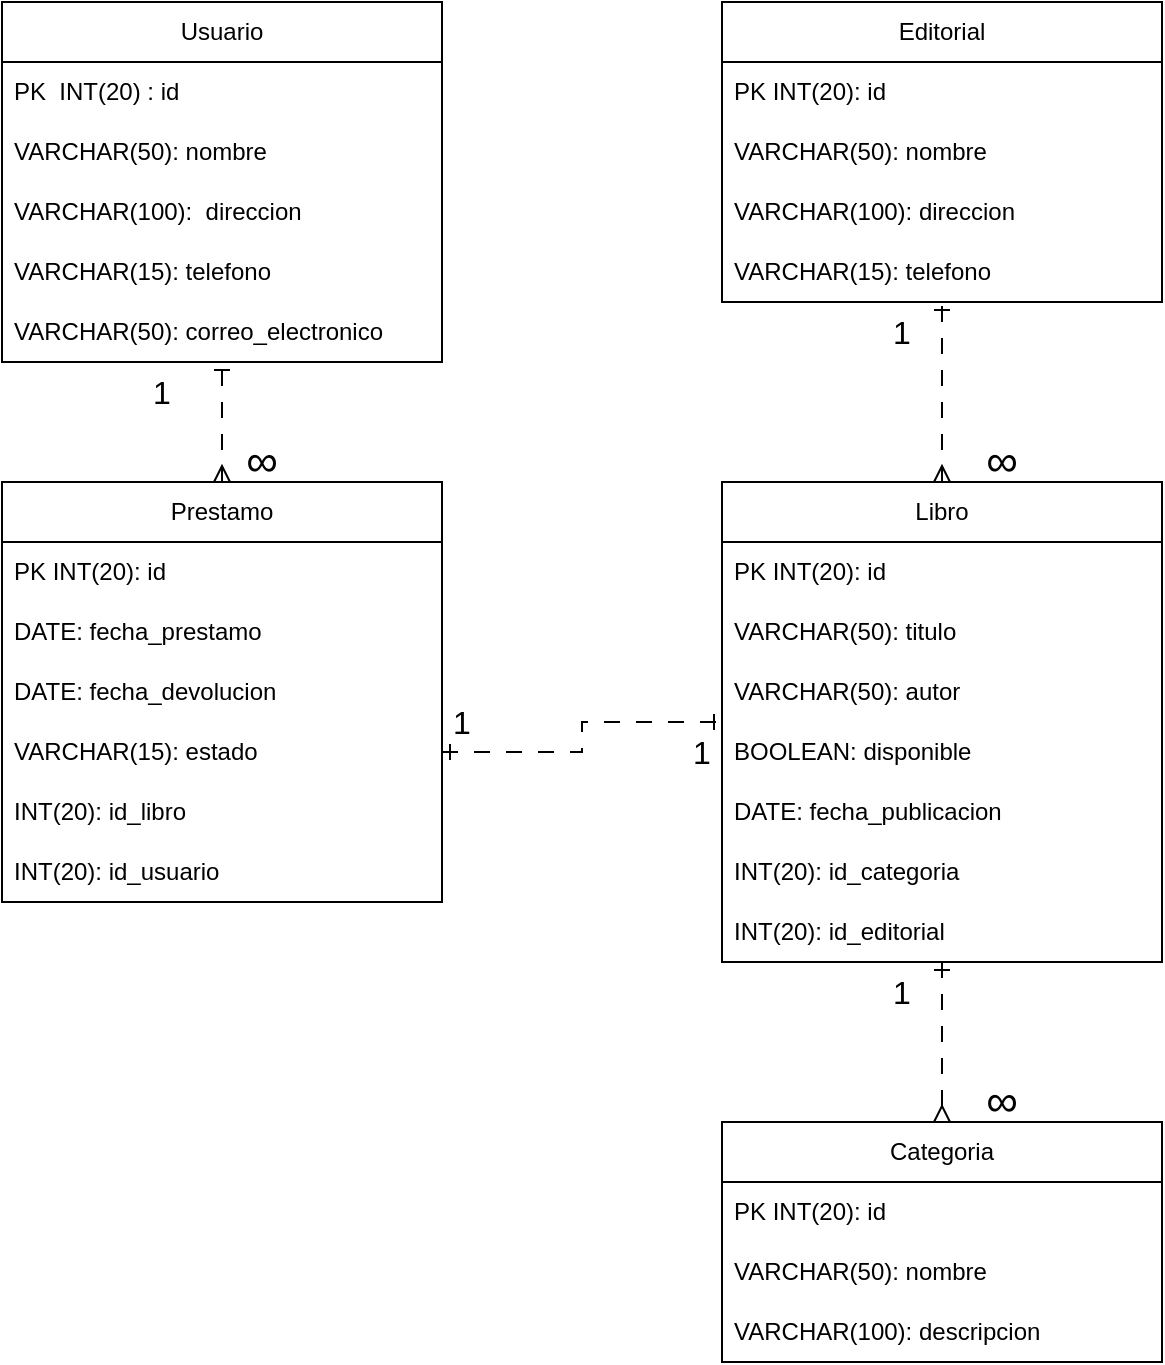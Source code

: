 <mxfile version="21.7.4" type="device">
  <diagram name="Page-1" id="c4acf3e9-155e-7222-9cf6-157b1a14988f">
    <mxGraphModel dx="513" dy="551" grid="1" gridSize="10" guides="1" tooltips="1" connect="1" arrows="1" fold="1" page="1" pageScale="1" pageWidth="850" pageHeight="1100" background="none" math="0" shadow="0">
      <root>
        <mxCell id="0" />
        <mxCell id="1" parent="0" />
        <mxCell id="5L6llQwU15AddmaiXJPf-1" value="Usuario" style="swimlane;fontStyle=0;childLayout=stackLayout;horizontal=1;startSize=30;horizontalStack=0;resizeParent=1;resizeParentMax=0;resizeLast=0;collapsible=1;marginBottom=0;whiteSpace=wrap;html=1;" parent="1" vertex="1">
          <mxGeometry x="40" y="80" width="220" height="180" as="geometry" />
        </mxCell>
        <mxCell id="5L6llQwU15AddmaiXJPf-2" value="PK&amp;nbsp; INT(20) : id" style="text;strokeColor=none;fillColor=none;align=left;verticalAlign=middle;spacingLeft=4;spacingRight=4;overflow=hidden;points=[[0,0.5],[1,0.5]];portConstraint=eastwest;rotatable=0;whiteSpace=wrap;html=1;" parent="5L6llQwU15AddmaiXJPf-1" vertex="1">
          <mxGeometry y="30" width="220" height="30" as="geometry" />
        </mxCell>
        <mxCell id="5L6llQwU15AddmaiXJPf-3" value="VARCHAR(50): nombre&amp;nbsp;" style="text;strokeColor=none;fillColor=none;align=left;verticalAlign=middle;spacingLeft=4;spacingRight=4;overflow=hidden;points=[[0,0.5],[1,0.5]];portConstraint=eastwest;rotatable=0;whiteSpace=wrap;html=1;" parent="5L6llQwU15AddmaiXJPf-1" vertex="1">
          <mxGeometry y="60" width="220" height="30" as="geometry" />
        </mxCell>
        <mxCell id="5L6llQwU15AddmaiXJPf-4" value="VARCHAR(100):&amp;nbsp; direccion" style="text;strokeColor=none;fillColor=none;align=left;verticalAlign=middle;spacingLeft=4;spacingRight=4;overflow=hidden;points=[[0,0.5],[1,0.5]];portConstraint=eastwest;rotatable=0;whiteSpace=wrap;html=1;" parent="5L6llQwU15AddmaiXJPf-1" vertex="1">
          <mxGeometry y="90" width="220" height="30" as="geometry" />
        </mxCell>
        <mxCell id="5L6llQwU15AddmaiXJPf-5" value="VARCHAR(15): telefono&amp;nbsp;" style="text;strokeColor=none;fillColor=none;align=left;verticalAlign=middle;spacingLeft=4;spacingRight=4;overflow=hidden;points=[[0,0.5],[1,0.5]];portConstraint=eastwest;rotatable=0;whiteSpace=wrap;html=1;" parent="5L6llQwU15AddmaiXJPf-1" vertex="1">
          <mxGeometry y="120" width="220" height="30" as="geometry" />
        </mxCell>
        <mxCell id="5L6llQwU15AddmaiXJPf-6" value="VARCHAR(50): correo_electronico&amp;nbsp;&amp;nbsp;" style="text;strokeColor=none;fillColor=none;align=left;verticalAlign=middle;spacingLeft=4;spacingRight=4;overflow=hidden;points=[[0,0.5],[1,0.5]];portConstraint=eastwest;rotatable=0;whiteSpace=wrap;html=1;" parent="5L6llQwU15AddmaiXJPf-1" vertex="1">
          <mxGeometry y="150" width="220" height="30" as="geometry" />
        </mxCell>
        <mxCell id="iuan9Y54TVA6L9JEtF9c-10" style="edgeStyle=orthogonalEdgeStyle;rounded=0;orthogonalLoop=1;jettySize=auto;html=1;startArrow=ERmany;startFill=0;endArrow=ERone;endFill=0;dashed=1;dashPattern=8 8;" edge="1" parent="1" source="5L6llQwU15AddmaiXJPf-7" target="iuan9Y54TVA6L9JEtF9c-2">
          <mxGeometry relative="1" as="geometry" />
        </mxCell>
        <mxCell id="iuan9Y54TVA6L9JEtF9c-11" style="edgeStyle=orthogonalEdgeStyle;rounded=0;orthogonalLoop=1;jettySize=auto;html=1;dashed=1;dashPattern=8 8;startArrow=ERone;startFill=0;endArrow=ERmany;endFill=0;" edge="1" parent="1" source="5L6llQwU15AddmaiXJPf-7" target="5L6llQwU15AddmaiXJPf-20">
          <mxGeometry relative="1" as="geometry" />
        </mxCell>
        <mxCell id="5L6llQwU15AddmaiXJPf-7" value="Libro" style="swimlane;fontStyle=0;childLayout=stackLayout;horizontal=1;startSize=30;horizontalStack=0;resizeParent=1;resizeParentMax=0;resizeLast=0;collapsible=1;marginBottom=0;whiteSpace=wrap;html=1;" parent="1" vertex="1">
          <mxGeometry x="400" y="320" width="220" height="240" as="geometry" />
        </mxCell>
        <mxCell id="5L6llQwU15AddmaiXJPf-8" value="PK INT(20): id" style="text;strokeColor=none;fillColor=none;align=left;verticalAlign=middle;spacingLeft=4;spacingRight=4;overflow=hidden;points=[[0,0.5],[1,0.5]];portConstraint=eastwest;rotatable=0;whiteSpace=wrap;html=1;" parent="5L6llQwU15AddmaiXJPf-7" vertex="1">
          <mxGeometry y="30" width="220" height="30" as="geometry" />
        </mxCell>
        <mxCell id="5L6llQwU15AddmaiXJPf-9" value="VARCHAR(50): titulo" style="text;strokeColor=none;fillColor=none;align=left;verticalAlign=middle;spacingLeft=4;spacingRight=4;overflow=hidden;points=[[0,0.5],[1,0.5]];portConstraint=eastwest;rotatable=0;whiteSpace=wrap;html=1;" parent="5L6llQwU15AddmaiXJPf-7" vertex="1">
          <mxGeometry y="60" width="220" height="30" as="geometry" />
        </mxCell>
        <mxCell id="5L6llQwU15AddmaiXJPf-10" value="VARCHAR(50): autor" style="text;strokeColor=none;fillColor=none;align=left;verticalAlign=middle;spacingLeft=4;spacingRight=4;overflow=hidden;points=[[0,0.5],[1,0.5]];portConstraint=eastwest;rotatable=0;whiteSpace=wrap;html=1;" parent="5L6llQwU15AddmaiXJPf-7" vertex="1">
          <mxGeometry y="90" width="220" height="30" as="geometry" />
        </mxCell>
        <mxCell id="5L6llQwU15AddmaiXJPf-11" value="BOOLEAN: disponible" style="text;strokeColor=none;fillColor=none;align=left;verticalAlign=middle;spacingLeft=4;spacingRight=4;overflow=hidden;points=[[0,0.5],[1,0.5]];portConstraint=eastwest;rotatable=0;whiteSpace=wrap;html=1;" parent="5L6llQwU15AddmaiXJPf-7" vertex="1">
          <mxGeometry y="120" width="220" height="30" as="geometry" />
        </mxCell>
        <mxCell id="5L6llQwU15AddmaiXJPf-12" value="DATE: fecha_publicacion" style="text;strokeColor=none;fillColor=none;align=left;verticalAlign=middle;spacingLeft=4;spacingRight=4;overflow=hidden;points=[[0,0.5],[1,0.5]];portConstraint=eastwest;rotatable=0;whiteSpace=wrap;html=1;" parent="5L6llQwU15AddmaiXJPf-7" vertex="1">
          <mxGeometry y="150" width="220" height="30" as="geometry" />
        </mxCell>
        <mxCell id="5L6llQwU15AddmaiXJPf-24" value="INT(20): id_categoria" style="text;strokeColor=none;fillColor=none;align=left;verticalAlign=middle;spacingLeft=4;spacingRight=4;overflow=hidden;points=[[0,0.5],[1,0.5]];portConstraint=eastwest;rotatable=0;whiteSpace=wrap;html=1;" parent="5L6llQwU15AddmaiXJPf-7" vertex="1">
          <mxGeometry y="180" width="220" height="30" as="geometry" />
        </mxCell>
        <mxCell id="iuan9Y54TVA6L9JEtF9c-7" value="INT(20): id_editorial" style="text;strokeColor=none;fillColor=none;align=left;verticalAlign=middle;spacingLeft=4;spacingRight=4;overflow=hidden;points=[[0,0.5],[1,0.5]];portConstraint=eastwest;rotatable=0;whiteSpace=wrap;html=1;" vertex="1" parent="5L6llQwU15AddmaiXJPf-7">
          <mxGeometry y="210" width="220" height="30" as="geometry" />
        </mxCell>
        <mxCell id="iuan9Y54TVA6L9JEtF9c-8" style="edgeStyle=orthogonalEdgeStyle;rounded=0;orthogonalLoop=1;jettySize=auto;html=1;dashed=1;dashPattern=8 8;startArrow=ERmany;startFill=0;endArrow=ERone;endFill=0;" edge="1" parent="1" source="5L6llQwU15AddmaiXJPf-13" target="5L6llQwU15AddmaiXJPf-1">
          <mxGeometry relative="1" as="geometry" />
        </mxCell>
        <mxCell id="5L6llQwU15AddmaiXJPf-13" value="Prestamo" style="swimlane;fontStyle=0;childLayout=stackLayout;horizontal=1;startSize=30;horizontalStack=0;resizeParent=1;resizeParentMax=0;resizeLast=0;collapsible=1;marginBottom=0;whiteSpace=wrap;html=1;" parent="1" vertex="1">
          <mxGeometry x="40" y="320" width="220" height="210" as="geometry" />
        </mxCell>
        <mxCell id="5L6llQwU15AddmaiXJPf-14" value="PK INT(20): id" style="text;strokeColor=none;fillColor=none;align=left;verticalAlign=middle;spacingLeft=4;spacingRight=4;overflow=hidden;points=[[0,0.5],[1,0.5]];portConstraint=eastwest;rotatable=0;whiteSpace=wrap;html=1;" parent="5L6llQwU15AddmaiXJPf-13" vertex="1">
          <mxGeometry y="30" width="220" height="30" as="geometry" />
        </mxCell>
        <mxCell id="5L6llQwU15AddmaiXJPf-15" value="DATE: fecha_prestamo" style="text;strokeColor=none;fillColor=none;align=left;verticalAlign=middle;spacingLeft=4;spacingRight=4;overflow=hidden;points=[[0,0.5],[1,0.5]];portConstraint=eastwest;rotatable=0;whiteSpace=wrap;html=1;" parent="5L6llQwU15AddmaiXJPf-13" vertex="1">
          <mxGeometry y="60" width="220" height="30" as="geometry" />
        </mxCell>
        <mxCell id="5L6llQwU15AddmaiXJPf-16" value="DATE: fecha_devolucion" style="text;strokeColor=none;fillColor=none;align=left;verticalAlign=middle;spacingLeft=4;spacingRight=4;overflow=hidden;points=[[0,0.5],[1,0.5]];portConstraint=eastwest;rotatable=0;whiteSpace=wrap;html=1;" parent="5L6llQwU15AddmaiXJPf-13" vertex="1">
          <mxGeometry y="90" width="220" height="30" as="geometry" />
        </mxCell>
        <mxCell id="5L6llQwU15AddmaiXJPf-17" value="VARCHAR(15): estado" style="text;strokeColor=none;fillColor=none;align=left;verticalAlign=middle;spacingLeft=4;spacingRight=4;overflow=hidden;points=[[0,0.5],[1,0.5]];portConstraint=eastwest;rotatable=0;whiteSpace=wrap;html=1;" parent="5L6llQwU15AddmaiXJPf-13" vertex="1">
          <mxGeometry y="120" width="220" height="30" as="geometry" />
        </mxCell>
        <mxCell id="5L6llQwU15AddmaiXJPf-18" value="INT(20): id_libro" style="text;strokeColor=none;fillColor=none;align=left;verticalAlign=middle;spacingLeft=4;spacingRight=4;overflow=hidden;points=[[0,0.5],[1,0.5]];portConstraint=eastwest;rotatable=0;whiteSpace=wrap;html=1;" parent="5L6llQwU15AddmaiXJPf-13" vertex="1">
          <mxGeometry y="150" width="220" height="30" as="geometry" />
        </mxCell>
        <mxCell id="5L6llQwU15AddmaiXJPf-19" value="INT(20): id_usuario" style="text;strokeColor=none;fillColor=none;align=left;verticalAlign=middle;spacingLeft=4;spacingRight=4;overflow=hidden;points=[[0,0.5],[1,0.5]];portConstraint=eastwest;rotatable=0;whiteSpace=wrap;html=1;" parent="5L6llQwU15AddmaiXJPf-13" vertex="1">
          <mxGeometry y="180" width="220" height="30" as="geometry" />
        </mxCell>
        <mxCell id="5L6llQwU15AddmaiXJPf-20" value="Categoria" style="swimlane;fontStyle=0;childLayout=stackLayout;horizontal=1;startSize=30;horizontalStack=0;resizeParent=1;resizeParentMax=0;resizeLast=0;collapsible=1;marginBottom=0;whiteSpace=wrap;html=1;" parent="1" vertex="1">
          <mxGeometry x="400" y="640" width="220" height="120" as="geometry" />
        </mxCell>
        <mxCell id="5L6llQwU15AddmaiXJPf-21" value="PK INT(20): id" style="text;strokeColor=none;fillColor=none;align=left;verticalAlign=middle;spacingLeft=4;spacingRight=4;overflow=hidden;points=[[0,0.5],[1,0.5]];portConstraint=eastwest;rotatable=0;whiteSpace=wrap;html=1;" parent="5L6llQwU15AddmaiXJPf-20" vertex="1">
          <mxGeometry y="30" width="220" height="30" as="geometry" />
        </mxCell>
        <mxCell id="5L6llQwU15AddmaiXJPf-22" value="VARCHAR(50): nombre" style="text;strokeColor=none;fillColor=none;align=left;verticalAlign=middle;spacingLeft=4;spacingRight=4;overflow=hidden;points=[[0,0.5],[1,0.5]];portConstraint=eastwest;rotatable=0;whiteSpace=wrap;html=1;" parent="5L6llQwU15AddmaiXJPf-20" vertex="1">
          <mxGeometry y="60" width="220" height="30" as="geometry" />
        </mxCell>
        <mxCell id="5L6llQwU15AddmaiXJPf-23" value="VARCHAR(100): descripcion" style="text;strokeColor=none;fillColor=none;align=left;verticalAlign=middle;spacingLeft=4;spacingRight=4;overflow=hidden;points=[[0,0.5],[1,0.5]];portConstraint=eastwest;rotatable=0;whiteSpace=wrap;html=1;" parent="5L6llQwU15AddmaiXJPf-20" vertex="1">
          <mxGeometry y="90" width="220" height="30" as="geometry" />
        </mxCell>
        <mxCell id="iuan9Y54TVA6L9JEtF9c-2" value="Editorial" style="swimlane;fontStyle=0;childLayout=stackLayout;horizontal=1;startSize=30;horizontalStack=0;resizeParent=1;resizeParentMax=0;resizeLast=0;collapsible=1;marginBottom=0;whiteSpace=wrap;html=1;" vertex="1" parent="1">
          <mxGeometry x="400" y="80" width="220" height="150" as="geometry" />
        </mxCell>
        <mxCell id="iuan9Y54TVA6L9JEtF9c-3" value="PK INT(20): id" style="text;strokeColor=none;fillColor=none;align=left;verticalAlign=middle;spacingLeft=4;spacingRight=4;overflow=hidden;points=[[0,0.5],[1,0.5]];portConstraint=eastwest;rotatable=0;whiteSpace=wrap;html=1;" vertex="1" parent="iuan9Y54TVA6L9JEtF9c-2">
          <mxGeometry y="30" width="220" height="30" as="geometry" />
        </mxCell>
        <mxCell id="iuan9Y54TVA6L9JEtF9c-4" value="VARCHAR(50): nombre" style="text;strokeColor=none;fillColor=none;align=left;verticalAlign=middle;spacingLeft=4;spacingRight=4;overflow=hidden;points=[[0,0.5],[1,0.5]];portConstraint=eastwest;rotatable=0;whiteSpace=wrap;html=1;" vertex="1" parent="iuan9Y54TVA6L9JEtF9c-2">
          <mxGeometry y="60" width="220" height="30" as="geometry" />
        </mxCell>
        <mxCell id="iuan9Y54TVA6L9JEtF9c-5" value="VARCHAR(100): direccion" style="text;strokeColor=none;fillColor=none;align=left;verticalAlign=middle;spacingLeft=4;spacingRight=4;overflow=hidden;points=[[0,0.5],[1,0.5]];portConstraint=eastwest;rotatable=0;whiteSpace=wrap;html=1;" vertex="1" parent="iuan9Y54TVA6L9JEtF9c-2">
          <mxGeometry y="90" width="220" height="30" as="geometry" />
        </mxCell>
        <mxCell id="iuan9Y54TVA6L9JEtF9c-6" value="VARCHAR(15): telefono" style="text;strokeColor=none;fillColor=none;align=left;verticalAlign=middle;spacingLeft=4;spacingRight=4;overflow=hidden;points=[[0,0.5],[1,0.5]];portConstraint=eastwest;rotatable=0;whiteSpace=wrap;html=1;" vertex="1" parent="iuan9Y54TVA6L9JEtF9c-2">
          <mxGeometry y="120" width="220" height="30" as="geometry" />
        </mxCell>
        <mxCell id="iuan9Y54TVA6L9JEtF9c-9" style="edgeStyle=orthogonalEdgeStyle;rounded=0;orthogonalLoop=1;jettySize=auto;html=1;startArrow=ERone;startFill=0;endArrow=ERone;endFill=0;dashed=1;dashPattern=8 8;" edge="1" parent="1" source="5L6llQwU15AddmaiXJPf-17" target="5L6llQwU15AddmaiXJPf-7">
          <mxGeometry relative="1" as="geometry" />
        </mxCell>
        <mxCell id="iuan9Y54TVA6L9JEtF9c-12" value="1" style="text;html=1;strokeColor=none;fillColor=none;align=center;verticalAlign=middle;whiteSpace=wrap;rounded=0;fontSize=16;" vertex="1" parent="1">
          <mxGeometry x="100" y="260" width="40" height="30" as="geometry" />
        </mxCell>
        <mxCell id="iuan9Y54TVA6L9JEtF9c-13" value="∞" style="text;html=1;strokeColor=none;fillColor=none;align=center;verticalAlign=middle;whiteSpace=wrap;rounded=0;fontSize=22;" vertex="1" parent="1">
          <mxGeometry x="150" y="300" width="40" height="20" as="geometry" />
        </mxCell>
        <mxCell id="iuan9Y54TVA6L9JEtF9c-14" value="1" style="text;html=1;strokeColor=none;fillColor=none;align=center;verticalAlign=middle;whiteSpace=wrap;rounded=0;fontSize=16;" vertex="1" parent="1">
          <mxGeometry x="250" y="425" width="40" height="30" as="geometry" />
        </mxCell>
        <mxCell id="iuan9Y54TVA6L9JEtF9c-15" value="1" style="text;html=1;strokeColor=none;fillColor=none;align=center;verticalAlign=middle;whiteSpace=wrap;rounded=0;fontSize=16;" vertex="1" parent="1">
          <mxGeometry x="370" y="440" width="40" height="30" as="geometry" />
        </mxCell>
        <mxCell id="iuan9Y54TVA6L9JEtF9c-16" value="1" style="text;html=1;strokeColor=none;fillColor=none;align=center;verticalAlign=middle;whiteSpace=wrap;rounded=0;fontSize=16;" vertex="1" parent="1">
          <mxGeometry x="470" y="230" width="40" height="30" as="geometry" />
        </mxCell>
        <mxCell id="iuan9Y54TVA6L9JEtF9c-17" value="1" style="text;html=1;strokeColor=none;fillColor=none;align=center;verticalAlign=middle;whiteSpace=wrap;rounded=0;fontSize=16;" vertex="1" parent="1">
          <mxGeometry x="470" y="560" width="40" height="30" as="geometry" />
        </mxCell>
        <mxCell id="iuan9Y54TVA6L9JEtF9c-18" value="∞" style="text;html=1;strokeColor=none;fillColor=none;align=center;verticalAlign=middle;whiteSpace=wrap;rounded=0;fontSize=22;" vertex="1" parent="1">
          <mxGeometry x="520" y="300" width="40" height="20" as="geometry" />
        </mxCell>
        <mxCell id="iuan9Y54TVA6L9JEtF9c-19" value="∞" style="text;html=1;strokeColor=none;fillColor=none;align=center;verticalAlign=middle;whiteSpace=wrap;rounded=0;fontSize=22;" vertex="1" parent="1">
          <mxGeometry x="520" y="620" width="40" height="20" as="geometry" />
        </mxCell>
      </root>
    </mxGraphModel>
  </diagram>
</mxfile>
